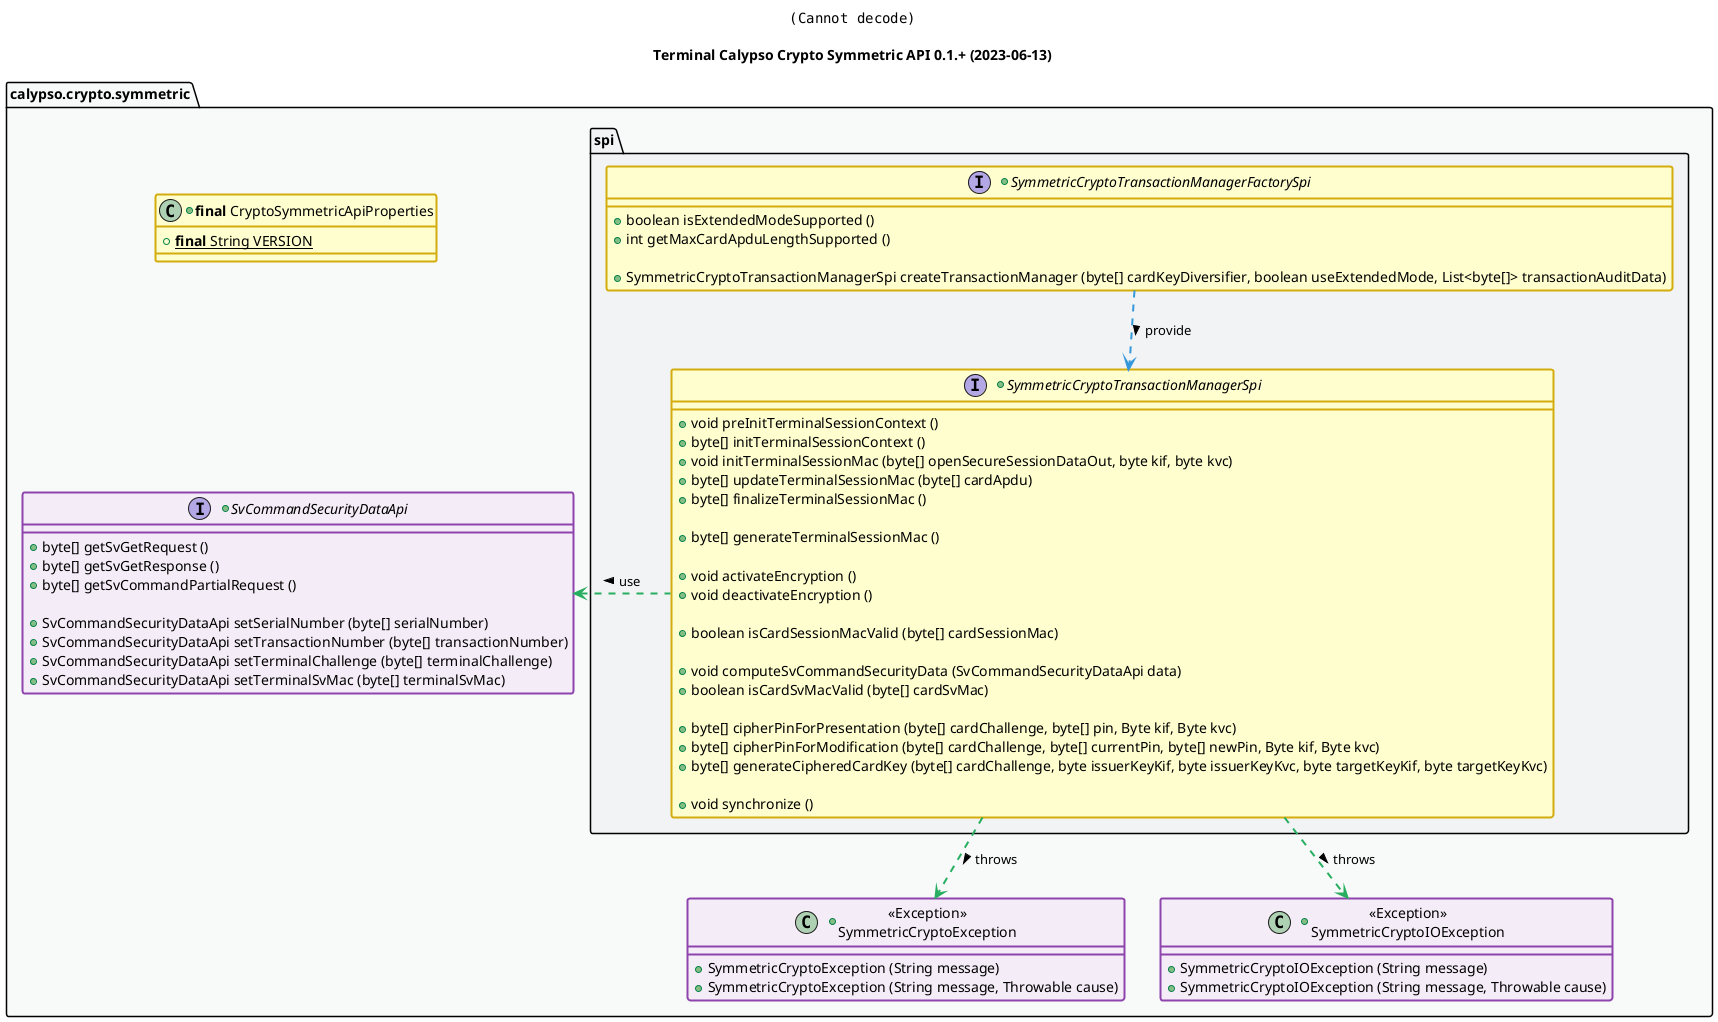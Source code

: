 @startuml
title
    <img:../assets/logo.png>

    Terminal Calypso Crypto Symmetric API 0.1.+ (2023-06-13)
end title

' == THEME ==

'Couleurs issues de : https://htmlcolorcodes.com/fr/tableau-de-couleur/tableau-de-couleur-design-plat/
!define C_GREY1 F8F9F9
!define C_GREY2 F2F3F4
!define C_GREY3 E5E7E9
!define C_GREY4 D7DBDD
!define C_GREY5 CACFD2
!define C_GREY6 BDC3C7
!define C_LINK 3498DB
!define C_USE 27AE60

' -- Styles that don't work with new version of plantuml --
skinparam stereotypeABorderColor #A9DCDF
skinparam stereotypeIBorderColor #B4A7E5
skinparam stereotypeCBorderColor #ADD1B2
skinparam stereotypeEBorderColor #EB93DF
' -- END --

skinparam ClassBorderThickness 2
skinparam ArrowThickness 2

' Yellow
skinparam ClassBackgroundColor #FEFECE
skinparam ClassBorderColor #D4AC0D
' Red
skinparam ClassBackgroundColor<<red>> #FDEDEC
skinparam ClassBorderColor<<red>> #E74C3C
hide <<red>> stereotype
' Purple
skinparam ClassBackgroundColor<<purple>> #F4ECF7
skinparam ClassBorderColor<<purple>> #8E44AD
hide <<purple>> stereotype
' blue
skinparam ClassBackgroundColor<<blue>> #EBF5FB
skinparam ClassBorderColor<<blue>> #3498DB
hide <<blue>> stereotype
' Green
skinparam ClassBackgroundColor<<green>> #E9F7EF
skinparam ClassBorderColor<<green>> #27AE60
hide <<green>> stereotype
' Grey
skinparam ClassBackgroundColor<<grey>> #EAECEE
skinparam ClassBorderColor<<grey>> #2C3E50
hide <<grey>> stereotype

' == CONTENT ==

package "calypso.crypto.symmetric" as api {
    +class "**final** CryptoSymmetricApiProperties" as ApiProperties {
        +{static} **final** String VERSION
    }
    package spi {
        +interface SymmetricCryptoTransactionManagerFactorySpi {
            +boolean isExtendedModeSupported ()
            +int getMaxCardApduLengthSupported ()
    
            +SymmetricCryptoTransactionManagerSpi createTransactionManager (byte[] cardKeyDiversifier, boolean useExtendedMode, List<byte[]> transactionAuditData)
        }
        +interface SymmetricCryptoTransactionManagerSpi {
            +void preInitTerminalSessionContext ()
            +byte[] initTerminalSessionContext ()
            +void initTerminalSessionMac (byte[] openSecureSessionDataOut, byte kif, byte kvc)
            +byte[] updateTerminalSessionMac (byte[] cardApdu)
            +byte[] finalizeTerminalSessionMac ()
    
            +byte[] generateTerminalSessionMac ()
    
            +void activateEncryption ()
            +void deactivateEncryption ()
    
            +boolean isCardSessionMacValid (byte[] cardSessionMac)
    
            +void computeSvCommandSecurityData (SvCommandSecurityDataApi data)
            +boolean isCardSvMacValid (byte[] cardSvMac)
    
            +byte[] cipherPinForPresentation (byte[] cardChallenge, byte[] pin, Byte kif, Byte kvc)
            +byte[] cipherPinForModification (byte[] cardChallenge, byte[] currentPin, byte[] newPin, Byte kif, Byte kvc)
            +byte[] generateCipheredCardKey (byte[] cardChallenge, byte issuerKeyKif, byte issuerKeyKvc, byte targetKeyKif, byte targetKeyKvc)

            +void synchronize ()
        }
    }
    +class "<<Exception>>\nSymmetricCryptoException" as SymmetricCryptoException {
        +SymmetricCryptoException (String message)
        +SymmetricCryptoException (String message, Throwable cause)
    }
    +class "<<Exception>>\nSymmetricCryptoIOException" as SymmetricCryptoIOException {
        +SymmetricCryptoIOException (String message)
        +SymmetricCryptoIOException (String message, Throwable cause)
    }
    +interface SvCommandSecurityDataApi {
        +byte[] getSvGetRequest ()
        +byte[] getSvGetResponse ()
        +byte[] getSvCommandPartialRequest ()

        +SvCommandSecurityDataApi setSerialNumber (byte[] serialNumber)
        +SvCommandSecurityDataApi setTransactionNumber (byte[] transactionNumber)
        +SvCommandSecurityDataApi setTerminalChallenge (byte[] terminalChallenge)
        +SvCommandSecurityDataApi setTerminalSvMac (byte[] terminalSvMac)
    }
}

' Associations

SymmetricCryptoTransactionManagerFactorySpi ..> SymmetricCryptoTransactionManagerSpi #C_LINK : provide >

SymmetricCryptoTransactionManagerSpi .left.> SvCommandSecurityDataApi #C_USE : use >

SymmetricCryptoTransactionManagerSpi ..> SymmetricCryptoException #C_USE : throws >
SymmetricCryptoTransactionManagerSpi ..> SymmetricCryptoIOException #C_USE : throws >

' == LAYOUT ==

' == STYLE ==

package api #C_GREY1 {}
package api.spi #C_GREY2 {}

interface api.SvCommandSecurityDataApi <<purple>>
class api.SymmetricCryptoException <<purple>>
class api.SymmetricCryptoIOException <<purple>>

@enduml